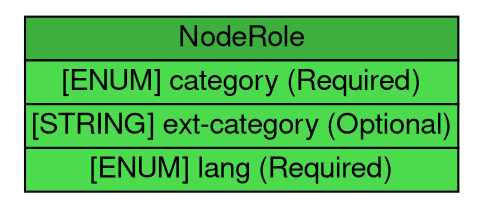 digraph NodeRole {
	graph [bb="0,0,222,92",
		rankdir=LR
	];
	node [label="\N"];
	NodeRole	 [height=1.2778,
		label=<<table BORDER="0" CELLBORDER="1" CELLSPACING="0"> <tr> <td BGCOLOR="#3daf3d" HREF="/html/IODEFv1/NodeRole.html" TITLE="The NodeRole class describes the intended function performed by a particular host. "><FONT FACE="Nimbus Sans L">NodeRole</FONT></td> </tr>" %<tr><td BGCOLOR="#4cdb4c"  HREF="/html/IODEFv1/NodeRole.html" TITLE="Functionality provided by a node."><FONT FACE="Nimbus Sans L">[ENUM] category (Required)</FONT></td></tr>%<tr><td BGCOLOR="#4cdb4c"  HREF="/html/IODEFv1/NodeRole.html" TITLE="A means by which to extend the category attribute.  See Section 5.1."><FONT FACE="Nimbus Sans L">[STRING] ext-category (Optional)</FONT></td></tr>%<tr><td BGCOLOR="#4cdb4c"  HREF="/html/IODEFv1/NodeRole.html" TITLE="A valid language code per RFC 4646 [7] constrained by the definition of &quot;xs:language&quot;.  The interpretation of this code is described in Section 6."><FONT FACE="Nimbus Sans L">[ENUM] lang (Required)</FONT></td></tr>%</table>>,
		pos="111,46",
		shape=plaintext,
		width=3.0833];
}
